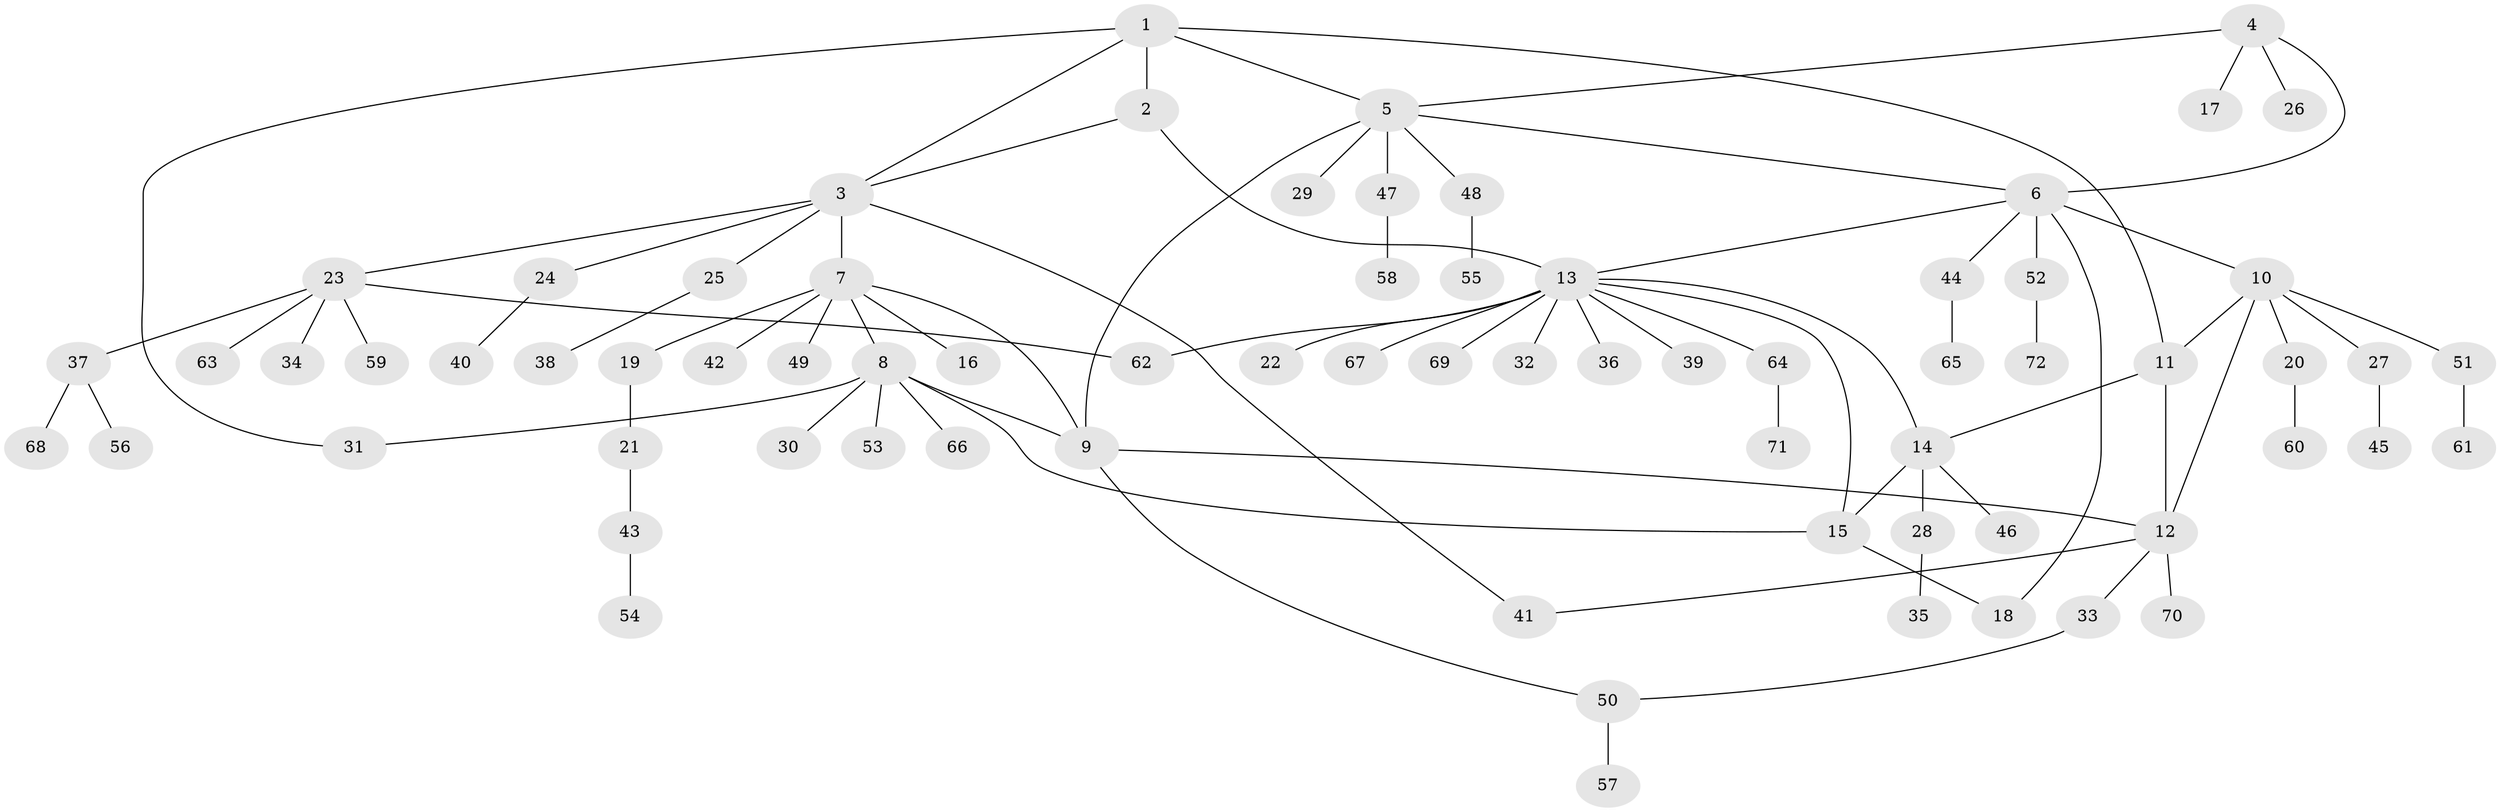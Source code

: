 // coarse degree distribution, {4: 0.02040816326530612, 7: 0.08163265306122448, 3: 0.04081632653061224, 6: 0.061224489795918366, 5: 0.061224489795918366, 10: 0.02040816326530612, 1: 0.5918367346938775, 2: 0.12244897959183673}
// Generated by graph-tools (version 1.1) at 2025/42/03/06/25 10:42:14]
// undirected, 72 vertices, 87 edges
graph export_dot {
graph [start="1"]
  node [color=gray90,style=filled];
  1;
  2;
  3;
  4;
  5;
  6;
  7;
  8;
  9;
  10;
  11;
  12;
  13;
  14;
  15;
  16;
  17;
  18;
  19;
  20;
  21;
  22;
  23;
  24;
  25;
  26;
  27;
  28;
  29;
  30;
  31;
  32;
  33;
  34;
  35;
  36;
  37;
  38;
  39;
  40;
  41;
  42;
  43;
  44;
  45;
  46;
  47;
  48;
  49;
  50;
  51;
  52;
  53;
  54;
  55;
  56;
  57;
  58;
  59;
  60;
  61;
  62;
  63;
  64;
  65;
  66;
  67;
  68;
  69;
  70;
  71;
  72;
  1 -- 2;
  1 -- 3;
  1 -- 5;
  1 -- 11;
  1 -- 31;
  2 -- 3;
  2 -- 13;
  3 -- 7;
  3 -- 23;
  3 -- 24;
  3 -- 25;
  3 -- 41;
  4 -- 5;
  4 -- 6;
  4 -- 17;
  4 -- 26;
  5 -- 6;
  5 -- 9;
  5 -- 29;
  5 -- 47;
  5 -- 48;
  6 -- 10;
  6 -- 13;
  6 -- 18;
  6 -- 44;
  6 -- 52;
  7 -- 8;
  7 -- 9;
  7 -- 16;
  7 -- 19;
  7 -- 42;
  7 -- 49;
  8 -- 9;
  8 -- 15;
  8 -- 30;
  8 -- 31;
  8 -- 53;
  8 -- 66;
  9 -- 12;
  9 -- 50;
  10 -- 11;
  10 -- 12;
  10 -- 20;
  10 -- 27;
  10 -- 51;
  11 -- 12;
  11 -- 14;
  12 -- 33;
  12 -- 41;
  12 -- 70;
  13 -- 14;
  13 -- 15;
  13 -- 22;
  13 -- 32;
  13 -- 36;
  13 -- 39;
  13 -- 62;
  13 -- 64;
  13 -- 67;
  13 -- 69;
  14 -- 15;
  14 -- 28;
  14 -- 46;
  15 -- 18;
  19 -- 21;
  20 -- 60;
  21 -- 43;
  23 -- 34;
  23 -- 37;
  23 -- 59;
  23 -- 62;
  23 -- 63;
  24 -- 40;
  25 -- 38;
  27 -- 45;
  28 -- 35;
  33 -- 50;
  37 -- 56;
  37 -- 68;
  43 -- 54;
  44 -- 65;
  47 -- 58;
  48 -- 55;
  50 -- 57;
  51 -- 61;
  52 -- 72;
  64 -- 71;
}
